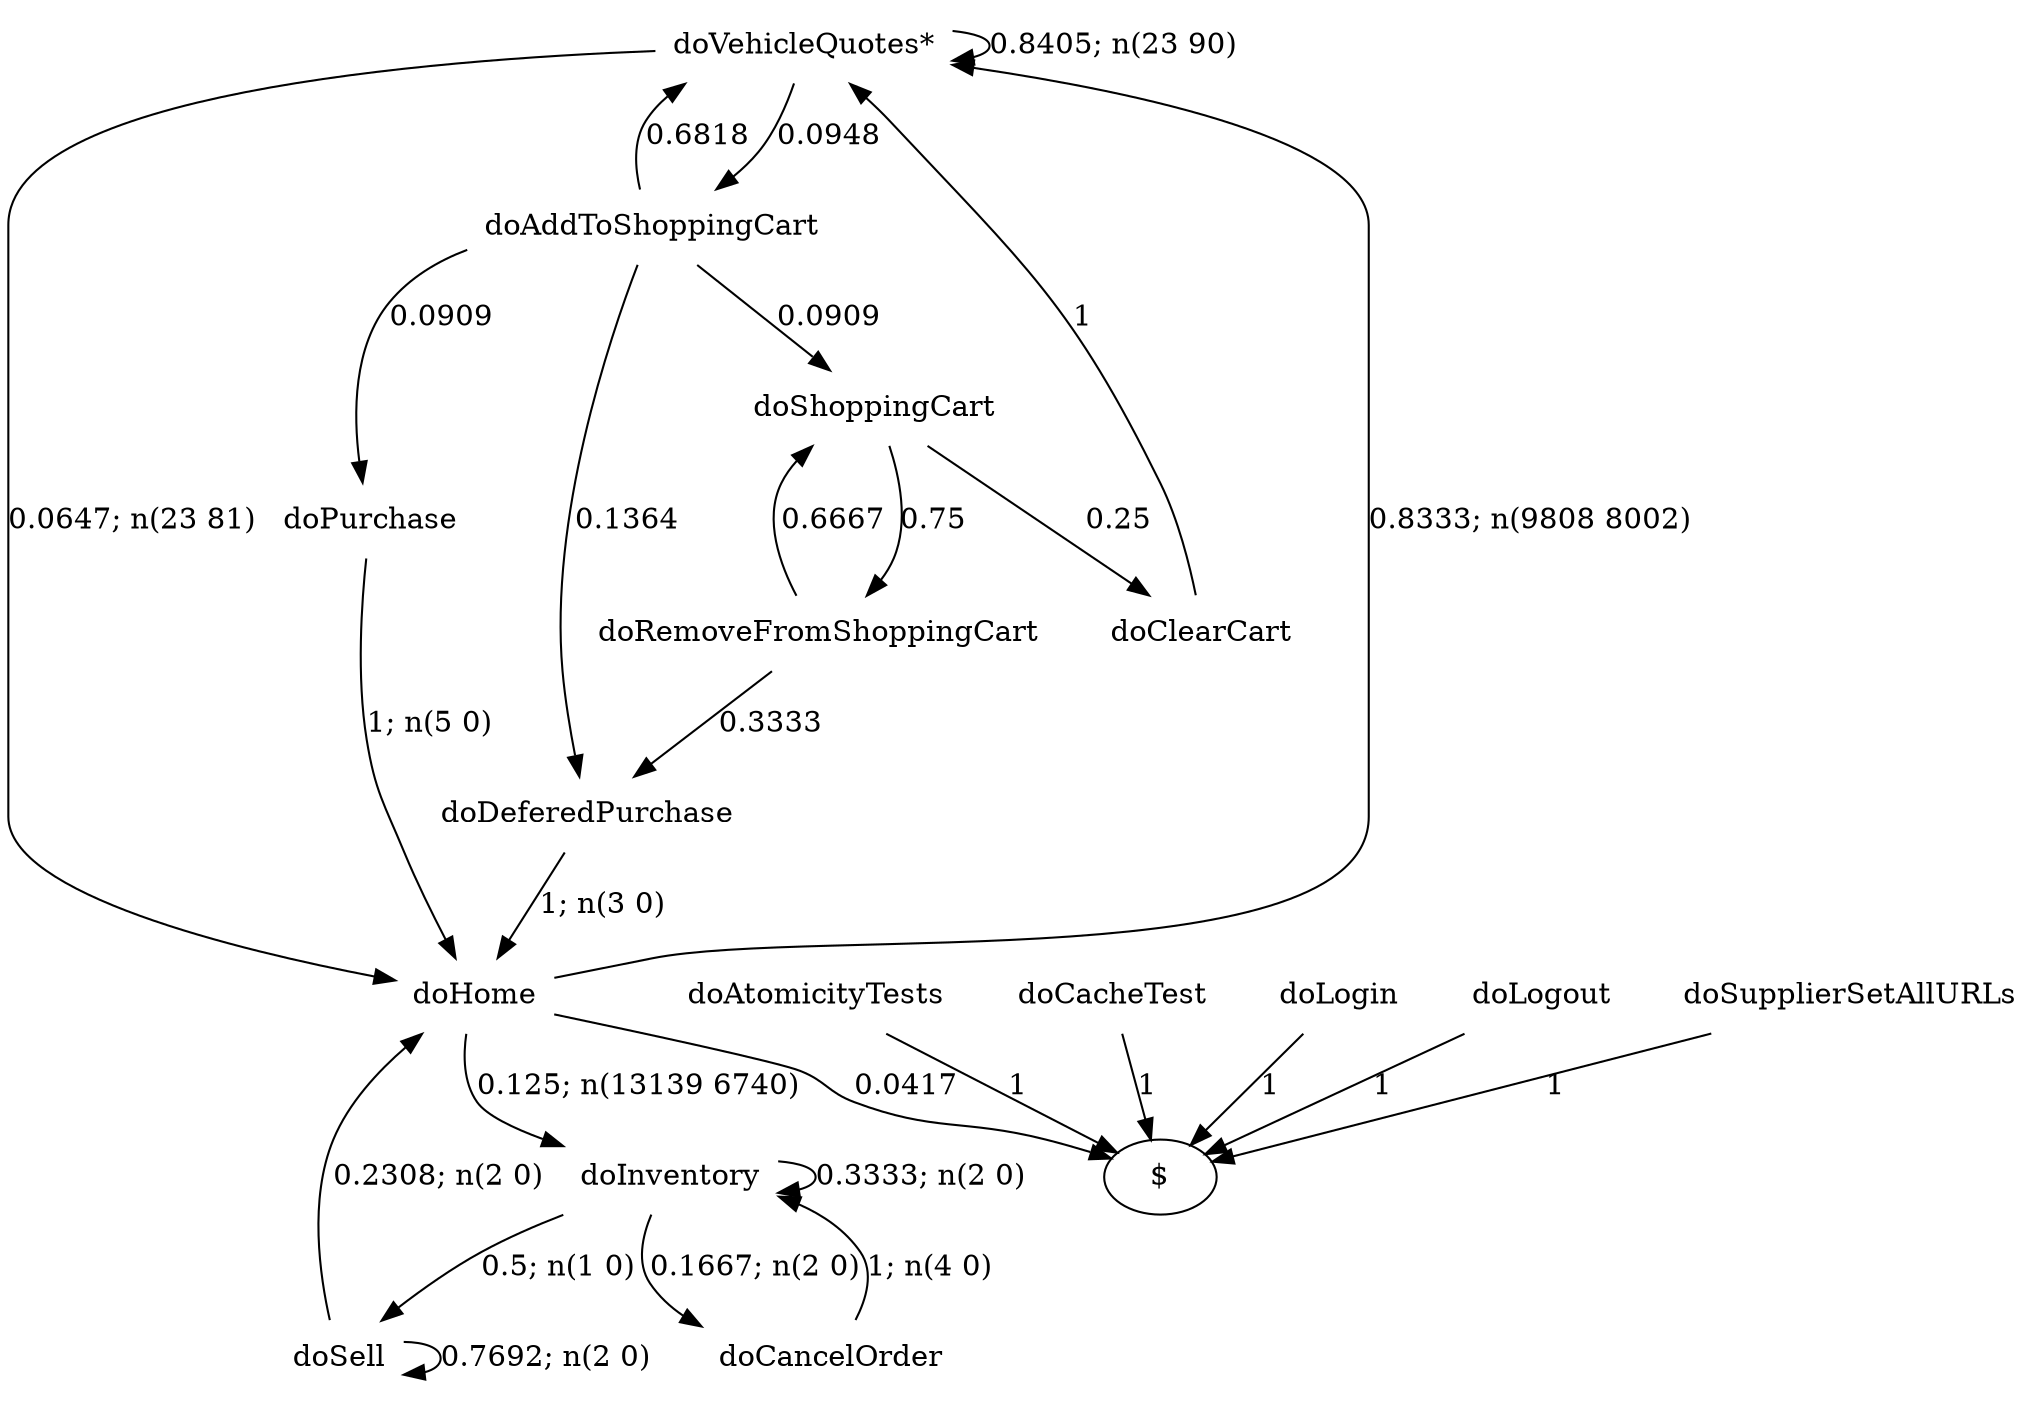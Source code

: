 digraph G {"doVehicleQuotes*" [label="doVehicleQuotes*",shape=none];"doSupplierSetAllURLs" [label="doSupplierSetAllURLs",shape=none];"doAtomicityTests" [label="doAtomicityTests",shape=none];"doCacheTest" [label="doCacheTest",shape=none];"doLogin" [label="doLogin",shape=none];"doAddToShoppingCart" [label="doAddToShoppingCart",shape=none];"doDeferedPurchase" [label="doDeferedPurchase",shape=none];"doHome" [label="doHome",shape=none];"doShoppingCart" [label="doShoppingCart",shape=none];"doClearCart" [label="doClearCart",shape=none];"doPurchase" [label="doPurchase",shape=none];"doInventory" [label="doInventory",shape=none];"doSell" [label="doSell",shape=none];"doLogout" [label="doLogout",shape=none];"doCancelOrder" [label="doCancelOrder",shape=none];"doRemoveFromShoppingCart" [label="doRemoveFromShoppingCart",shape=none];"doVehicleQuotes*"->"doVehicleQuotes*" [style=solid,label="0.8405; n(23 90)"];"doVehicleQuotes*"->"doAddToShoppingCart" [style=solid,label="0.0948"];"doVehicleQuotes*"->"doHome" [style=solid,label="0.0647; n(23 81)"];"doSupplierSetAllURLs"->"$" [style=solid,label="1"];"doAtomicityTests"->"$" [style=solid,label="1"];"doCacheTest"->"$" [style=solid,label="1"];"doLogin"->"$" [style=solid,label="1"];"doAddToShoppingCart"->"doVehicleQuotes*" [style=solid,label="0.6818"];"doAddToShoppingCart"->"doDeferedPurchase" [style=solid,label="0.1364"];"doAddToShoppingCart"->"doShoppingCart" [style=solid,label="0.0909"];"doAddToShoppingCart"->"doPurchase" [style=solid,label="0.0909"];"doDeferedPurchase"->"doHome" [style=solid,label="1; n(3 0)"];"doHome"->"doVehicleQuotes*" [style=solid,label="0.8333; n(9808 8002)"];"doHome"->"doInventory" [style=solid,label="0.125; n(13139 6740)"];"doHome"->"$" [style=solid,label="0.0417"];"doShoppingCart"->"doClearCart" [style=solid,label="0.25"];"doShoppingCart"->"doRemoveFromShoppingCart" [style=solid,label="0.75"];"doClearCart"->"doVehicleQuotes*" [style=solid,label="1"];"doPurchase"->"doHome" [style=solid,label="1; n(5 0)"];"doInventory"->"doInventory" [style=solid,label="0.3333; n(2 0)"];"doInventory"->"doSell" [style=solid,label="0.5; n(1 0)"];"doInventory"->"doCancelOrder" [style=solid,label="0.1667; n(2 0)"];"doSell"->"doHome" [style=solid,label="0.2308; n(2 0)"];"doSell"->"doSell" [style=solid,label="0.7692; n(2 0)"];"doLogout"->"$" [style=solid,label="1"];"doCancelOrder"->"doInventory" [style=solid,label="1; n(4 0)"];"doRemoveFromShoppingCart"->"doDeferedPurchase" [style=solid,label="0.3333"];"doRemoveFromShoppingCart"->"doShoppingCart" [style=solid,label="0.6667"];}